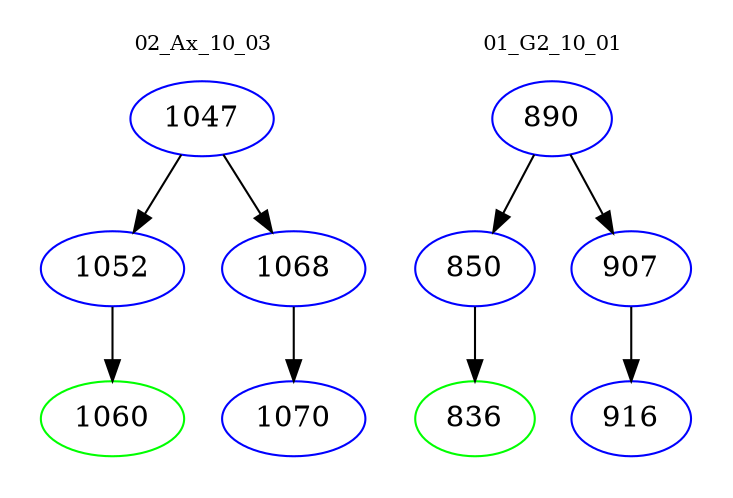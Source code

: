 digraph{
subgraph cluster_0 {
color = white
label = "02_Ax_10_03";
fontsize=10;
T0_1047 [label="1047", color="blue"]
T0_1047 -> T0_1052 [color="black"]
T0_1052 [label="1052", color="blue"]
T0_1052 -> T0_1060 [color="black"]
T0_1060 [label="1060", color="green"]
T0_1047 -> T0_1068 [color="black"]
T0_1068 [label="1068", color="blue"]
T0_1068 -> T0_1070 [color="black"]
T0_1070 [label="1070", color="blue"]
}
subgraph cluster_1 {
color = white
label = "01_G2_10_01";
fontsize=10;
T1_890 [label="890", color="blue"]
T1_890 -> T1_850 [color="black"]
T1_850 [label="850", color="blue"]
T1_850 -> T1_836 [color="black"]
T1_836 [label="836", color="green"]
T1_890 -> T1_907 [color="black"]
T1_907 [label="907", color="blue"]
T1_907 -> T1_916 [color="black"]
T1_916 [label="916", color="blue"]
}
}
